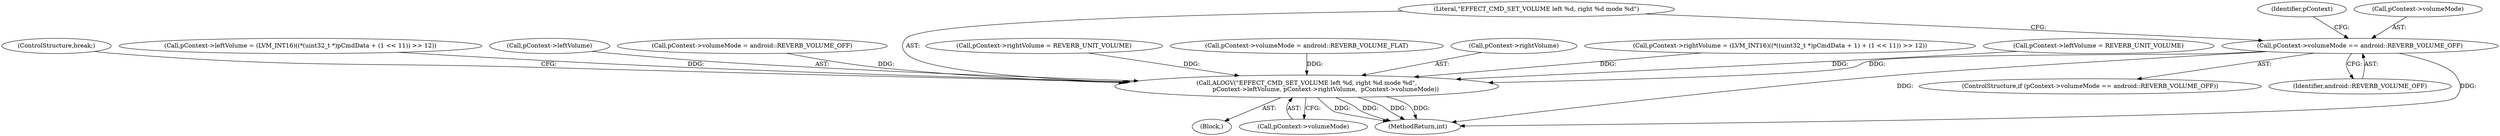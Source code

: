 digraph "0_Android_9e29523b9537983b4c4b205ff868d0b3bca0383b_0@pointer" {
"1000636" [label="(Call,pContext->volumeMode == android::REVERB_VOLUME_OFF)"];
"1000664" [label="(Call,ALOGV(\"EFFECT_CMD_SET_VOLUME left %d, right %d mode %d\",\n                    pContext->leftVolume, pContext->rightVolume,  pContext->volumeMode))"];
"1000636" [label="(Call,pContext->volumeMode == android::REVERB_VOLUME_OFF)"];
"1000637" [label="(Call,pContext->volumeMode)"];
"1000669" [label="(Call,pContext->rightVolume)"];
"1000599" [label="(Call,pContext->rightVolume = (LVM_INT16)((*((uint32_t *)pCmdData + 1) + (1 << 11)) >> 12))"];
"1000635" [label="(ControlStructure,if (pContext->volumeMode == android::REVERB_VOLUME_OFF))"];
"1000649" [label="(Call,pContext->leftVolume = REVERB_UNIT_VOLUME)"];
"1000664" [label="(Call,ALOGV(\"EFFECT_CMD_SET_VOLUME left %d, right %d mode %d\",\n                    pContext->leftVolume, pContext->rightVolume,  pContext->volumeMode))"];
"1000138" [label="(Block,)"];
"1000675" [label="(ControlStructure,break;)"];
"1000672" [label="(Call,pContext->volumeMode)"];
"1000583" [label="(Call,pContext->leftVolume = (LVM_INT16)((*(uint32_t *)pCmdData + (1 << 11)) >> 12))"];
"1000654" [label="(Call,pContext->rightVolume = REVERB_UNIT_VOLUME)"];
"1000642" [label="(Call,pContext->volumeMode = android::REVERB_VOLUME_FLAT)"];
"1000644" [label="(Identifier,pContext)"];
"1000665" [label="(Literal,\"EFFECT_CMD_SET_VOLUME left %d, right %d mode %d\")"];
"1000640" [label="(Identifier,android::REVERB_VOLUME_OFF)"];
"1000666" [label="(Call,pContext->leftVolume)"];
"1000688" [label="(MethodReturn,int)"];
"1000659" [label="(Call,pContext->volumeMode = android::REVERB_VOLUME_OFF)"];
"1000636" -> "1000635"  [label="AST: "];
"1000636" -> "1000640"  [label="CFG: "];
"1000637" -> "1000636"  [label="AST: "];
"1000640" -> "1000636"  [label="AST: "];
"1000644" -> "1000636"  [label="CFG: "];
"1000665" -> "1000636"  [label="CFG: "];
"1000636" -> "1000688"  [label="DDG: "];
"1000636" -> "1000688"  [label="DDG: "];
"1000636" -> "1000664"  [label="DDG: "];
"1000664" -> "1000138"  [label="AST: "];
"1000664" -> "1000672"  [label="CFG: "];
"1000665" -> "1000664"  [label="AST: "];
"1000666" -> "1000664"  [label="AST: "];
"1000669" -> "1000664"  [label="AST: "];
"1000672" -> "1000664"  [label="AST: "];
"1000675" -> "1000664"  [label="CFG: "];
"1000664" -> "1000688"  [label="DDG: "];
"1000664" -> "1000688"  [label="DDG: "];
"1000664" -> "1000688"  [label="DDG: "];
"1000664" -> "1000688"  [label="DDG: "];
"1000649" -> "1000664"  [label="DDG: "];
"1000583" -> "1000664"  [label="DDG: "];
"1000654" -> "1000664"  [label="DDG: "];
"1000599" -> "1000664"  [label="DDG: "];
"1000642" -> "1000664"  [label="DDG: "];
"1000659" -> "1000664"  [label="DDG: "];
}
